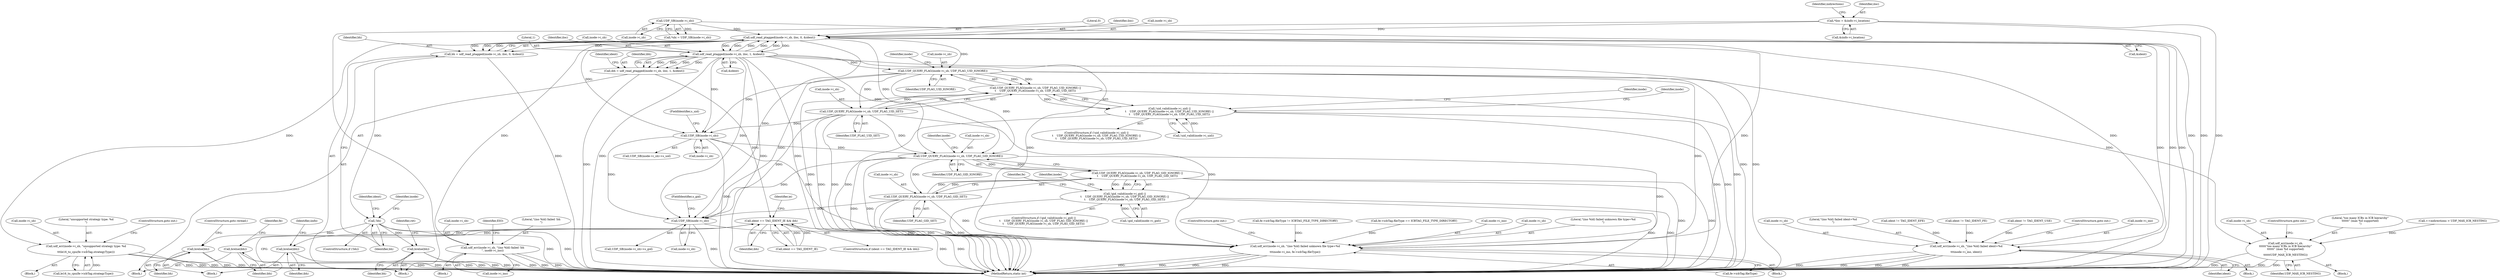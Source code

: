 digraph "0_linux_e159332b9af4b04d882dbcfe1bb0117f0a6d4b58@API" {
"1000175" [label="(Call,udf_read_ptagged(inode->i_sb, iloc, 0, &ident))"];
"1000125" [label="(Call,UDF_SB(inode->i_sb))"];
"1000248" [label="(Call,udf_read_ptagged(inode->i_sb, iloc, 1, &ident))"];
"1000175" [label="(Call,udf_read_ptagged(inode->i_sb, iloc, 0, &ident))"];
"1000130" [label="(Call,*iloc = &iinfo->i_location)"];
"1000173" [label="(Call,bh = udf_read_ptagged(inode->i_sb, iloc, 0, &ident))"];
"1000184" [label="(Call,!bh)"];
"1000311" [label="(Call,brelse(bh))"];
"1001222" [label="(Call,brelse(bh))"];
"1000187" [label="(Call,udf_err(inode->i_sb, \"(ino %ld) failed !bh\n\", inode->i_ino))"];
"1000211" [label="(Call,udf_err(inode->i_sb, \"(ino %ld) failed ident=%d\n\",\n\t\t\tinode->i_ino, ident))"];
"1000327" [label="(Call,udf_err(inode->i_sb, \"unsupported strategy type: %d\n\",\n\t\t\tle16_to_cpu(fe->icbTag.strategyType)))"];
"1000605" [label="(Call,UDF_QUERY_FLAG(inode->i_sb, UDF_FLAG_UID_IGNORE))"];
"1000604" [label="(Call,UDF_QUERY_FLAG(inode->i_sb, UDF_FLAG_UID_IGNORE) ||\n\t    UDF_QUERY_FLAG(inode->i_sb, UDF_FLAG_UID_SET))"];
"1000598" [label="(Call,!uid_valid(inode->i_uid) ||\n\t    UDF_QUERY_FLAG(inode->i_sb, UDF_FLAG_UID_IGNORE) ||\n\t    UDF_QUERY_FLAG(inode->i_sb, UDF_FLAG_UID_SET))"];
"1000610" [label="(Call,UDF_QUERY_FLAG(inode->i_sb, UDF_FLAG_UID_SET))"];
"1000620" [label="(Call,UDF_SB(inode->i_sb))"];
"1000639" [label="(Call,UDF_QUERY_FLAG(inode->i_sb, UDF_FLAG_GID_IGNORE))"];
"1000638" [label="(Call,UDF_QUERY_FLAG(inode->i_sb, UDF_FLAG_GID_IGNORE) ||\n\t    UDF_QUERY_FLAG(inode->i_sb, UDF_FLAG_GID_SET))"];
"1000632" [label="(Call,!gid_valid(inode->i_gid) ||\n\t    UDF_QUERY_FLAG(inode->i_sb, UDF_FLAG_GID_IGNORE) ||\n\t    UDF_QUERY_FLAG(inode->i_sb, UDF_FLAG_GID_SET))"];
"1000644" [label="(Call,UDF_QUERY_FLAG(inode->i_sb, UDF_FLAG_GID_SET))"];
"1000654" [label="(Call,UDF_SB(inode->i_sb))"];
"1001165" [label="(Call,udf_err(inode->i_sb, \"(ino %ld) failed unknown file type=%d\n\",\n\t\t\tinode->i_ino, fe->icbTag.fileType))"];
"1000246" [label="(Call,ibh = udf_read_ptagged(inode->i_sb, iloc, 1, &ident))"];
"1000257" [label="(Call,ident == TAG_IDENT_IE && ibh)"];
"1000287" [label="(Call,brelse(ibh))"];
"1000314" [label="(Call,brelse(ibh))"];
"1000304" [label="(Call,udf_err(inode->i_sb,\n\t\t\t\t\t\t\"too many ICBs in ICB hierarchy\"\n\t\t\t\t\t\t\" (max %d supported)\n\",\n\t\t\t\t\t\tUDF_MAX_ICB_NESTING))"];
"1000219" [label="(Identifier,ident)"];
"1000253" [label="(Literal,1)"];
"1000211" [label="(Call,udf_err(inode->i_sb, \"(ino %ld) failed ident=%d\n\",\n\t\t\tinode->i_ino, ident))"];
"1000246" [label="(Call,ibh = udf_read_ptagged(inode->i_sb, iloc, 1, &ident))"];
"1000631" [label="(ControlStructure,if (!gid_valid(inode->i_gid) ||\n\t    UDF_QUERY_FLAG(inode->i_sb, UDF_FLAG_GID_IGNORE) ||\n\t    UDF_QUERY_FLAG(inode->i_sb, UDF_FLAG_GID_SET)))"];
"1000597" [label="(ControlStructure,if (!uid_valid(inode->i_uid) ||\n\t    UDF_QUERY_FLAG(inode->i_sb, UDF_FLAG_UID_IGNORE) ||\n\t    UDF_QUERY_FLAG(inode->i_sb, UDF_FLAG_UID_SET)))"];
"1000216" [label="(Call,inode->i_ino)"];
"1000609" [label="(Identifier,UDF_FLAG_UID_IGNORE)"];
"1000646" [label="(Identifier,inode)"];
"1000132" [label="(Call,&iinfo->i_location)"];
"1000201" [label="(Identifier,ident)"];
"1001178" [label="(ControlStructure,goto out;)"];
"1001226" [label="(MethodReturn,static int)"];
"1000611" [label="(Call,inode->i_sb)"];
"1000210" [label="(Block,)"];
"1000126" [label="(Call,inode->i_sb)"];
"1000645" [label="(Call,inode->i_sb)"];
"1000174" [label="(Identifier,bh)"];
"1000315" [label="(Identifier,ibh)"];
"1001223" [label="(Identifier,bh)"];
"1000612" [label="(Identifier,inode)"];
"1000332" [label="(Call,le16_to_cpu(fe->icbTag.strategyType))"];
"1000331" [label="(Literal,\"unsupported strategy type: %d\n\")"];
"1000664" [label="(Identifier,fe)"];
"1000343" [label="(Identifier,fe)"];
"1000257" [label="(Call,ident == TAG_IDENT_IE && ibh)"];
"1000338" [label="(ControlStructure,goto out;)"];
"1000179" [label="(Identifier,iloc)"];
"1000643" [label="(Identifier,UDF_FLAG_GID_IGNORE)"];
"1000614" [label="(Identifier,UDF_FLAG_UID_SET)"];
"1000604" [label="(Call,UDF_QUERY_FLAG(inode->i_sb, UDF_FLAG_UID_IGNORE) ||\n\t    UDF_QUERY_FLAG(inode->i_sb, UDF_FLAG_UID_SET))"];
"1000633" [label="(Call,!gid_valid(inode->i_gid))"];
"1000661" [label="(Call,fe->icbTag.fileType != ICBTAG_FILE_TYPE_DIRECTORY)"];
"1000658" [label="(FieldIdentifier,s_gid)"];
"1000311" [label="(Call,brelse(bh))"];
"1000212" [label="(Call,inode->i_sb)"];
"1001225" [label="(Identifier,ret)"];
"1000125" [label="(Call,UDF_SB(inode->i_sb))"];
"1000288" [label="(Identifier,ibh)"];
"1000312" [label="(Identifier,bh)"];
"1000173" [label="(Call,bh = udf_read_ptagged(inode->i_sb, iloc, 0, &ident))"];
"1000186" [label="(Block,)"];
"1000176" [label="(Call,inode->i_sb)"];
"1000287" [label="(Call,brelse(ibh))"];
"1000248" [label="(Call,udf_read_ptagged(inode->i_sb, iloc, 1, &ident))"];
"1000123" [label="(Call,*sbi = UDF_SB(inode->i_sb))"];
"1000299" [label="(Call,++indirections > UDF_MAX_ICB_NESTING)"];
"1000184" [label="(Call,!bh)"];
"1000109" [label="(Block,)"];
"1000259" [label="(Identifier,ident)"];
"1000626" [label="(Identifier,inode)"];
"1001165" [label="(Call,udf_err(inode->i_sb, \"(ino %ld) failed unknown file type=%d\n\",\n\t\t\tinode->i_ino, fe->icbTag.fileType))"];
"1000197" [label="(Identifier,EIO)"];
"1000305" [label="(Call,inode->i_sb)"];
"1000314" [label="(Call,brelse(ibh))"];
"1000183" [label="(ControlStructure,if (!bh))"];
"1000130" [label="(Call,*iloc = &iinfo->i_location)"];
"1000310" [label="(ControlStructure,goto out;)"];
"1000254" [label="(Call,&ident)"];
"1000598" [label="(Call,!uid_valid(inode->i_uid) ||\n\t    UDF_QUERY_FLAG(inode->i_sb, UDF_FLAG_UID_IGNORE) ||\n\t    UDF_QUERY_FLAG(inode->i_sb, UDF_FLAG_UID_SET))"];
"1000286" [label="(Block,)"];
"1000648" [label="(Identifier,UDF_FLAG_GID_SET)"];
"1000599" [label="(Call,!uid_valid(inode->i_uid))"];
"1000683" [label="(Call,fe->icbTag.fileType == ICBTAG_FILE_TYPE_DIRECTORY)"];
"1000244" [label="(Block,)"];
"1000266" [label="(Identifier,ie)"];
"1000328" [label="(Call,inode->i_sb)"];
"1000639" [label="(Call,UDF_QUERY_FLAG(inode->i_sb, UDF_FLAG_GID_IGNORE))"];
"1000605" [label="(Call,UDF_QUERY_FLAG(inode->i_sb, UDF_FLAG_UID_IGNORE))"];
"1000606" [label="(Call,inode->i_sb)"];
"1001170" [label="(Call,inode->i_ino)"];
"1000326" [label="(Block,)"];
"1000247" [label="(Identifier,ibh)"];
"1000189" [label="(Identifier,inode)"];
"1000313" [label="(ControlStructure,goto reread;)"];
"1000303" [label="(Block,)"];
"1000292" [label="(Identifier,iinfo)"];
"1001166" [label="(Call,inode->i_sb)"];
"1000617" [label="(Identifier,inode)"];
"1000215" [label="(Literal,\"(ino %ld) failed ident=%d\n\")"];
"1000252" [label="(Identifier,iloc)"];
"1000638" [label="(Call,UDF_QUERY_FLAG(inode->i_sb, UDF_FLAG_GID_IGNORE) ||\n\t    UDF_QUERY_FLAG(inode->i_sb, UDF_FLAG_GID_SET))"];
"1000308" [label="(Literal,\"too many ICBs in ICB hierarchy\"\n\t\t\t\t\t\t\" (max %d supported)\n\")"];
"1001222" [label="(Call,brelse(bh))"];
"1000187" [label="(Call,udf_err(inode->i_sb, \"(ino %ld) failed !bh\n\", inode->i_ino))"];
"1000191" [label="(Literal,\"(ino %ld) failed !bh\n\")"];
"1000327" [label="(Call,udf_err(inode->i_sb, \"unsupported strategy type: %d\n\",\n\t\t\tle16_to_cpu(fe->icbTag.strategyType)))"];
"1000204" [label="(Call,ident != TAG_IDENT_EFE)"];
"1000654" [label="(Call,UDF_SB(inode->i_sb))"];
"1000610" [label="(Call,UDF_QUERY_FLAG(inode->i_sb, UDF_FLAG_UID_SET))"];
"1000644" [label="(Call,UDF_QUERY_FLAG(inode->i_sb, UDF_FLAG_GID_SET))"];
"1000624" [label="(FieldIdentifier,s_uid)"];
"1000651" [label="(Identifier,inode)"];
"1000175" [label="(Call,udf_read_ptagged(inode->i_sb, iloc, 0, &ident))"];
"1000139" [label="(Identifier,indirections)"];
"1000200" [label="(Call,ident != TAG_IDENT_FE)"];
"1000207" [label="(Call,ident != TAG_IDENT_USE)"];
"1001169" [label="(Literal,\"(ino %ld) failed unknown file type=%d\n\")"];
"1001028" [label="(Block,)"];
"1001173" [label="(Call,fe->icbTag.fileType)"];
"1000619" [label="(Call,UDF_SB(inode->i_sb)->s_uid)"];
"1000258" [label="(Call,ident == TAG_IDENT_IE)"];
"1000180" [label="(Literal,0)"];
"1000256" [label="(ControlStructure,if (ident == TAG_IDENT_IE && ibh))"];
"1000653" [label="(Call,UDF_SB(inode->i_sb)->s_gid)"];
"1000620" [label="(Call,UDF_SB(inode->i_sb))"];
"1000220" [label="(ControlStructure,goto out;)"];
"1000185" [label="(Identifier,bh)"];
"1000655" [label="(Call,inode->i_sb)"];
"1000181" [label="(Call,&ident)"];
"1000632" [label="(Call,!gid_valid(inode->i_gid) ||\n\t    UDF_QUERY_FLAG(inode->i_sb, UDF_FLAG_GID_IGNORE) ||\n\t    UDF_QUERY_FLAG(inode->i_sb, UDF_FLAG_GID_SET))"];
"1000621" [label="(Call,inode->i_sb)"];
"1000304" [label="(Call,udf_err(inode->i_sb,\n\t\t\t\t\t\t\"too many ICBs in ICB hierarchy\"\n\t\t\t\t\t\t\" (max %d supported)\n\",\n\t\t\t\t\t\tUDF_MAX_ICB_NESTING))"];
"1000192" [label="(Call,inode->i_ino)"];
"1000188" [label="(Call,inode->i_sb)"];
"1000640" [label="(Call,inode->i_sb)"];
"1000261" [label="(Identifier,ibh)"];
"1000131" [label="(Identifier,iloc)"];
"1000249" [label="(Call,inode->i_sb)"];
"1000309" [label="(Identifier,UDF_MAX_ICB_NESTING)"];
"1000175" -> "1000173"  [label="AST: "];
"1000175" -> "1000181"  [label="CFG: "];
"1000176" -> "1000175"  [label="AST: "];
"1000179" -> "1000175"  [label="AST: "];
"1000180" -> "1000175"  [label="AST: "];
"1000181" -> "1000175"  [label="AST: "];
"1000173" -> "1000175"  [label="CFG: "];
"1000175" -> "1001226"  [label="DDG: "];
"1000175" -> "1001226"  [label="DDG: "];
"1000175" -> "1001226"  [label="DDG: "];
"1000175" -> "1000173"  [label="DDG: "];
"1000175" -> "1000173"  [label="DDG: "];
"1000175" -> "1000173"  [label="DDG: "];
"1000175" -> "1000173"  [label="DDG: "];
"1000125" -> "1000175"  [label="DDG: "];
"1000248" -> "1000175"  [label="DDG: "];
"1000248" -> "1000175"  [label="DDG: "];
"1000248" -> "1000175"  [label="DDG: "];
"1000130" -> "1000175"  [label="DDG: "];
"1000175" -> "1000187"  [label="DDG: "];
"1000175" -> "1000211"  [label="DDG: "];
"1000175" -> "1000248"  [label="DDG: "];
"1000175" -> "1000248"  [label="DDG: "];
"1000175" -> "1000248"  [label="DDG: "];
"1000175" -> "1000327"  [label="DDG: "];
"1000175" -> "1000605"  [label="DDG: "];
"1000175" -> "1000620"  [label="DDG: "];
"1000175" -> "1000639"  [label="DDG: "];
"1000175" -> "1000654"  [label="DDG: "];
"1000175" -> "1001165"  [label="DDG: "];
"1000125" -> "1000123"  [label="AST: "];
"1000125" -> "1000126"  [label="CFG: "];
"1000126" -> "1000125"  [label="AST: "];
"1000123" -> "1000125"  [label="CFG: "];
"1000125" -> "1001226"  [label="DDG: "];
"1000125" -> "1000123"  [label="DDG: "];
"1000248" -> "1000246"  [label="AST: "];
"1000248" -> "1000254"  [label="CFG: "];
"1000249" -> "1000248"  [label="AST: "];
"1000252" -> "1000248"  [label="AST: "];
"1000253" -> "1000248"  [label="AST: "];
"1000254" -> "1000248"  [label="AST: "];
"1000246" -> "1000248"  [label="CFG: "];
"1000248" -> "1001226"  [label="DDG: "];
"1000248" -> "1001226"  [label="DDG: "];
"1000248" -> "1001226"  [label="DDG: "];
"1000248" -> "1000246"  [label="DDG: "];
"1000248" -> "1000246"  [label="DDG: "];
"1000248" -> "1000246"  [label="DDG: "];
"1000248" -> "1000246"  [label="DDG: "];
"1000248" -> "1000304"  [label="DDG: "];
"1000248" -> "1000605"  [label="DDG: "];
"1000248" -> "1000620"  [label="DDG: "];
"1000248" -> "1000639"  [label="DDG: "];
"1000248" -> "1000654"  [label="DDG: "];
"1000248" -> "1001165"  [label="DDG: "];
"1000130" -> "1000109"  [label="AST: "];
"1000130" -> "1000132"  [label="CFG: "];
"1000131" -> "1000130"  [label="AST: "];
"1000132" -> "1000130"  [label="AST: "];
"1000139" -> "1000130"  [label="CFG: "];
"1000130" -> "1001226"  [label="DDG: "];
"1000130" -> "1001226"  [label="DDG: "];
"1000173" -> "1000109"  [label="AST: "];
"1000174" -> "1000173"  [label="AST: "];
"1000185" -> "1000173"  [label="CFG: "];
"1000173" -> "1001226"  [label="DDG: "];
"1000173" -> "1000184"  [label="DDG: "];
"1000184" -> "1000183"  [label="AST: "];
"1000184" -> "1000185"  [label="CFG: "];
"1000185" -> "1000184"  [label="AST: "];
"1000189" -> "1000184"  [label="CFG: "];
"1000201" -> "1000184"  [label="CFG: "];
"1000184" -> "1001226"  [label="DDG: "];
"1000184" -> "1001226"  [label="DDG: "];
"1000184" -> "1000311"  [label="DDG: "];
"1000184" -> "1001222"  [label="DDG: "];
"1000311" -> "1000286"  [label="AST: "];
"1000311" -> "1000312"  [label="CFG: "];
"1000312" -> "1000311"  [label="AST: "];
"1000313" -> "1000311"  [label="CFG: "];
"1000311" -> "1001226"  [label="DDG: "];
"1000311" -> "1001226"  [label="DDG: "];
"1001222" -> "1000109"  [label="AST: "];
"1001222" -> "1001223"  [label="CFG: "];
"1001223" -> "1001222"  [label="AST: "];
"1001225" -> "1001222"  [label="CFG: "];
"1001222" -> "1001226"  [label="DDG: "];
"1001222" -> "1001226"  [label="DDG: "];
"1000187" -> "1000186"  [label="AST: "];
"1000187" -> "1000192"  [label="CFG: "];
"1000188" -> "1000187"  [label="AST: "];
"1000191" -> "1000187"  [label="AST: "];
"1000192" -> "1000187"  [label="AST: "];
"1000197" -> "1000187"  [label="CFG: "];
"1000187" -> "1001226"  [label="DDG: "];
"1000187" -> "1001226"  [label="DDG: "];
"1000187" -> "1001226"  [label="DDG: "];
"1000211" -> "1000210"  [label="AST: "];
"1000211" -> "1000219"  [label="CFG: "];
"1000212" -> "1000211"  [label="AST: "];
"1000215" -> "1000211"  [label="AST: "];
"1000216" -> "1000211"  [label="AST: "];
"1000219" -> "1000211"  [label="AST: "];
"1000220" -> "1000211"  [label="CFG: "];
"1000211" -> "1001226"  [label="DDG: "];
"1000211" -> "1001226"  [label="DDG: "];
"1000211" -> "1001226"  [label="DDG: "];
"1000211" -> "1001226"  [label="DDG: "];
"1000200" -> "1000211"  [label="DDG: "];
"1000207" -> "1000211"  [label="DDG: "];
"1000204" -> "1000211"  [label="DDG: "];
"1000327" -> "1000326"  [label="AST: "];
"1000327" -> "1000332"  [label="CFG: "];
"1000328" -> "1000327"  [label="AST: "];
"1000331" -> "1000327"  [label="AST: "];
"1000332" -> "1000327"  [label="AST: "];
"1000338" -> "1000327"  [label="CFG: "];
"1000327" -> "1001226"  [label="DDG: "];
"1000327" -> "1001226"  [label="DDG: "];
"1000327" -> "1001226"  [label="DDG: "];
"1000332" -> "1000327"  [label="DDG: "];
"1000605" -> "1000604"  [label="AST: "];
"1000605" -> "1000609"  [label="CFG: "];
"1000606" -> "1000605"  [label="AST: "];
"1000609" -> "1000605"  [label="AST: "];
"1000612" -> "1000605"  [label="CFG: "];
"1000604" -> "1000605"  [label="CFG: "];
"1000605" -> "1001226"  [label="DDG: "];
"1000605" -> "1001226"  [label="DDG: "];
"1000605" -> "1000604"  [label="DDG: "];
"1000605" -> "1000604"  [label="DDG: "];
"1000605" -> "1000610"  [label="DDG: "];
"1000605" -> "1000620"  [label="DDG: "];
"1000605" -> "1000639"  [label="DDG: "];
"1000605" -> "1000654"  [label="DDG: "];
"1000605" -> "1001165"  [label="DDG: "];
"1000604" -> "1000598"  [label="AST: "];
"1000604" -> "1000610"  [label="CFG: "];
"1000610" -> "1000604"  [label="AST: "];
"1000598" -> "1000604"  [label="CFG: "];
"1000604" -> "1001226"  [label="DDG: "];
"1000604" -> "1001226"  [label="DDG: "];
"1000604" -> "1000598"  [label="DDG: "];
"1000604" -> "1000598"  [label="DDG: "];
"1000610" -> "1000604"  [label="DDG: "];
"1000610" -> "1000604"  [label="DDG: "];
"1000598" -> "1000597"  [label="AST: "];
"1000598" -> "1000599"  [label="CFG: "];
"1000599" -> "1000598"  [label="AST: "];
"1000617" -> "1000598"  [label="CFG: "];
"1000626" -> "1000598"  [label="CFG: "];
"1000598" -> "1001226"  [label="DDG: "];
"1000598" -> "1001226"  [label="DDG: "];
"1000598" -> "1001226"  [label="DDG: "];
"1000599" -> "1000598"  [label="DDG: "];
"1000610" -> "1000614"  [label="CFG: "];
"1000611" -> "1000610"  [label="AST: "];
"1000614" -> "1000610"  [label="AST: "];
"1000610" -> "1001226"  [label="DDG: "];
"1000610" -> "1001226"  [label="DDG: "];
"1000610" -> "1000620"  [label="DDG: "];
"1000610" -> "1000639"  [label="DDG: "];
"1000610" -> "1000654"  [label="DDG: "];
"1000610" -> "1001165"  [label="DDG: "];
"1000620" -> "1000619"  [label="AST: "];
"1000620" -> "1000621"  [label="CFG: "];
"1000621" -> "1000620"  [label="AST: "];
"1000624" -> "1000620"  [label="CFG: "];
"1000620" -> "1001226"  [label="DDG: "];
"1000620" -> "1000639"  [label="DDG: "];
"1000620" -> "1000654"  [label="DDG: "];
"1000620" -> "1001165"  [label="DDG: "];
"1000639" -> "1000638"  [label="AST: "];
"1000639" -> "1000643"  [label="CFG: "];
"1000640" -> "1000639"  [label="AST: "];
"1000643" -> "1000639"  [label="AST: "];
"1000646" -> "1000639"  [label="CFG: "];
"1000638" -> "1000639"  [label="CFG: "];
"1000639" -> "1001226"  [label="DDG: "];
"1000639" -> "1001226"  [label="DDG: "];
"1000639" -> "1000638"  [label="DDG: "];
"1000639" -> "1000638"  [label="DDG: "];
"1000639" -> "1000644"  [label="DDG: "];
"1000639" -> "1000654"  [label="DDG: "];
"1000639" -> "1001165"  [label="DDG: "];
"1000638" -> "1000632"  [label="AST: "];
"1000638" -> "1000644"  [label="CFG: "];
"1000644" -> "1000638"  [label="AST: "];
"1000632" -> "1000638"  [label="CFG: "];
"1000638" -> "1001226"  [label="DDG: "];
"1000638" -> "1001226"  [label="DDG: "];
"1000638" -> "1000632"  [label="DDG: "];
"1000638" -> "1000632"  [label="DDG: "];
"1000644" -> "1000638"  [label="DDG: "];
"1000644" -> "1000638"  [label="DDG: "];
"1000632" -> "1000631"  [label="AST: "];
"1000632" -> "1000633"  [label="CFG: "];
"1000633" -> "1000632"  [label="AST: "];
"1000651" -> "1000632"  [label="CFG: "];
"1000664" -> "1000632"  [label="CFG: "];
"1000632" -> "1001226"  [label="DDG: "];
"1000632" -> "1001226"  [label="DDG: "];
"1000632" -> "1001226"  [label="DDG: "];
"1000633" -> "1000632"  [label="DDG: "];
"1000644" -> "1000648"  [label="CFG: "];
"1000645" -> "1000644"  [label="AST: "];
"1000648" -> "1000644"  [label="AST: "];
"1000644" -> "1001226"  [label="DDG: "];
"1000644" -> "1001226"  [label="DDG: "];
"1000644" -> "1000654"  [label="DDG: "];
"1000644" -> "1001165"  [label="DDG: "];
"1000654" -> "1000653"  [label="AST: "];
"1000654" -> "1000655"  [label="CFG: "];
"1000655" -> "1000654"  [label="AST: "];
"1000658" -> "1000654"  [label="CFG: "];
"1000654" -> "1001226"  [label="DDG: "];
"1000654" -> "1001165"  [label="DDG: "];
"1001165" -> "1001028"  [label="AST: "];
"1001165" -> "1001173"  [label="CFG: "];
"1001166" -> "1001165"  [label="AST: "];
"1001169" -> "1001165"  [label="AST: "];
"1001170" -> "1001165"  [label="AST: "];
"1001173" -> "1001165"  [label="AST: "];
"1001178" -> "1001165"  [label="CFG: "];
"1001165" -> "1001226"  [label="DDG: "];
"1001165" -> "1001226"  [label="DDG: "];
"1001165" -> "1001226"  [label="DDG: "];
"1001165" -> "1001226"  [label="DDG: "];
"1000683" -> "1001165"  [label="DDG: "];
"1000661" -> "1001165"  [label="DDG: "];
"1000246" -> "1000244"  [label="AST: "];
"1000247" -> "1000246"  [label="AST: "];
"1000259" -> "1000246"  [label="CFG: "];
"1000246" -> "1001226"  [label="DDG: "];
"1000246" -> "1000257"  [label="DDG: "];
"1000257" -> "1000256"  [label="AST: "];
"1000257" -> "1000258"  [label="CFG: "];
"1000257" -> "1000261"  [label="CFG: "];
"1000258" -> "1000257"  [label="AST: "];
"1000261" -> "1000257"  [label="AST: "];
"1000266" -> "1000257"  [label="CFG: "];
"1000315" -> "1000257"  [label="CFG: "];
"1000257" -> "1001226"  [label="DDG: "];
"1000257" -> "1001226"  [label="DDG: "];
"1000258" -> "1000257"  [label="DDG: "];
"1000258" -> "1000257"  [label="DDG: "];
"1000257" -> "1000287"  [label="DDG: "];
"1000257" -> "1000314"  [label="DDG: "];
"1000287" -> "1000286"  [label="AST: "];
"1000287" -> "1000288"  [label="CFG: "];
"1000288" -> "1000287"  [label="AST: "];
"1000292" -> "1000287"  [label="CFG: "];
"1000287" -> "1001226"  [label="DDG: "];
"1000287" -> "1001226"  [label="DDG: "];
"1000314" -> "1000244"  [label="AST: "];
"1000314" -> "1000315"  [label="CFG: "];
"1000315" -> "1000314"  [label="AST: "];
"1000343" -> "1000314"  [label="CFG: "];
"1000314" -> "1001226"  [label="DDG: "];
"1000314" -> "1001226"  [label="DDG: "];
"1000304" -> "1000303"  [label="AST: "];
"1000304" -> "1000309"  [label="CFG: "];
"1000305" -> "1000304"  [label="AST: "];
"1000308" -> "1000304"  [label="AST: "];
"1000309" -> "1000304"  [label="AST: "];
"1000310" -> "1000304"  [label="CFG: "];
"1000304" -> "1001226"  [label="DDG: "];
"1000304" -> "1001226"  [label="DDG: "];
"1000304" -> "1001226"  [label="DDG: "];
"1000299" -> "1000304"  [label="DDG: "];
}
